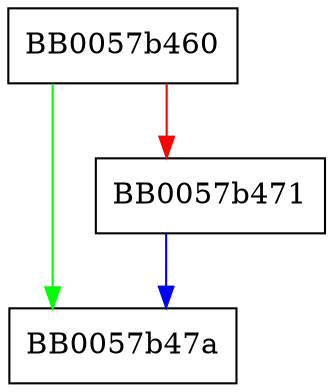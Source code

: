 digraph ossl_dh_check_pub_key_partial {
  node [shape="box"];
  graph [splines=ortho];
  BB0057b460 -> BB0057b47a [color="green"];
  BB0057b460 -> BB0057b471 [color="red"];
  BB0057b471 -> BB0057b47a [color="blue"];
}